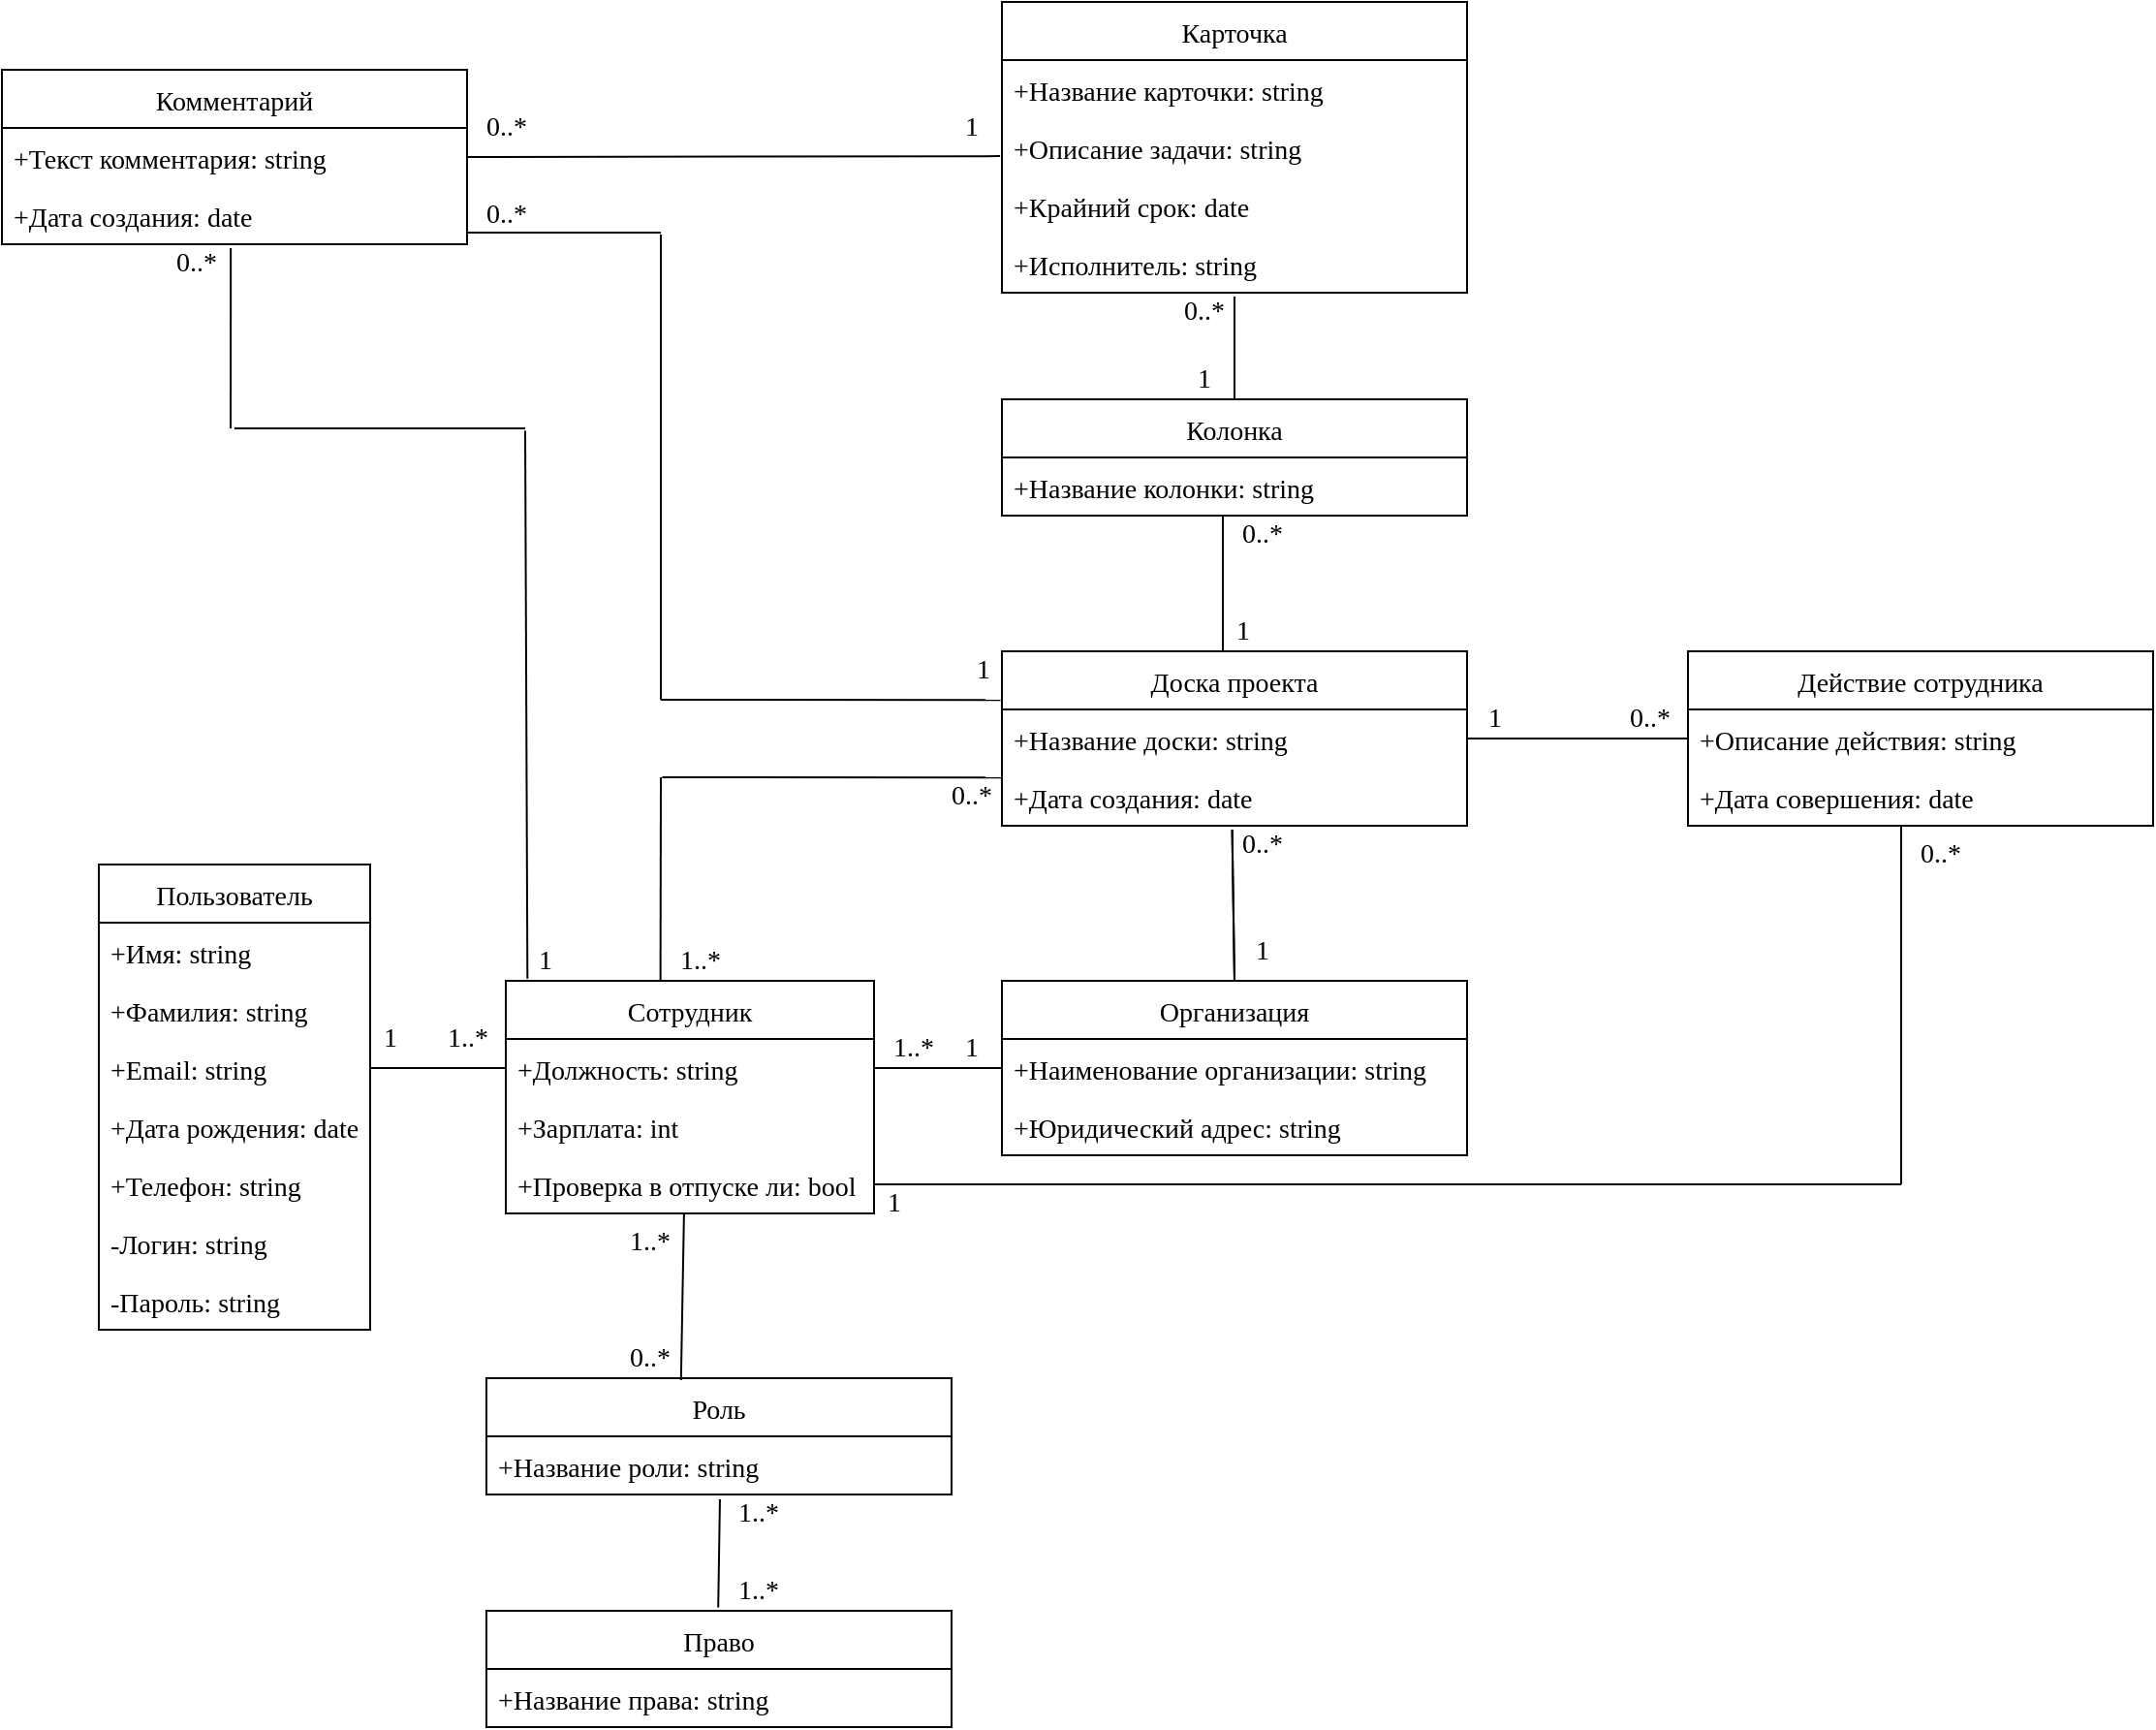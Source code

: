 <mxfile version="15.8.6" type="device"><diagram id="VtMREuUFiQDKUGb5xQRT" name="Page-1"><mxGraphModel dx="1593" dy="935" grid="1" gridSize="10" guides="1" tooltips="1" connect="1" arrows="1" fold="1" page="1" pageScale="1" pageWidth="827" pageHeight="1169" math="0" shadow="0"><root><mxCell id="0"/><mxCell id="1" parent="0"/><mxCell id="AGaOHDuOiCKdeHRz3hao-4" value="Пользователь" style="swimlane;fontStyle=0;childLayout=stackLayout;horizontal=1;startSize=30;horizontalStack=0;resizeParent=1;resizeParentMax=0;resizeLast=0;collapsible=1;marginBottom=0;fontFamily=Times New Roman;fontSize=14;strokeWidth=1;" vertex="1" parent="1"><mxGeometry x="110" y="525" width="140" height="240" as="geometry"/></mxCell><mxCell id="AGaOHDuOiCKdeHRz3hao-5" value="+Имя: string" style="text;strokeColor=none;fillColor=none;align=left;verticalAlign=middle;spacingLeft=4;spacingRight=4;overflow=hidden;points=[[0,0.5],[1,0.5]];portConstraint=eastwest;rotatable=0;fontFamily=Times New Roman;fontSize=14;" vertex="1" parent="AGaOHDuOiCKdeHRz3hao-4"><mxGeometry y="30" width="140" height="30" as="geometry"/></mxCell><mxCell id="AGaOHDuOiCKdeHRz3hao-6" value="+Фамилия: string" style="text;strokeColor=none;fillColor=none;align=left;verticalAlign=middle;spacingLeft=4;spacingRight=4;overflow=hidden;points=[[0,0.5],[1,0.5]];portConstraint=eastwest;rotatable=0;fontFamily=Times New Roman;fontSize=14;" vertex="1" parent="AGaOHDuOiCKdeHRz3hao-4"><mxGeometry y="60" width="140" height="30" as="geometry"/></mxCell><mxCell id="AGaOHDuOiCKdeHRz3hao-18" value="+Email: string" style="text;strokeColor=none;fillColor=none;align=left;verticalAlign=middle;spacingLeft=4;spacingRight=4;overflow=hidden;points=[[0,0.5],[1,0.5]];portConstraint=eastwest;rotatable=0;fontFamily=Times New Roman;fontSize=14;" vertex="1" parent="AGaOHDuOiCKdeHRz3hao-4"><mxGeometry y="90" width="140" height="30" as="geometry"/></mxCell><mxCell id="AGaOHDuOiCKdeHRz3hao-42" value="+Дата рождения: date" style="text;strokeColor=none;fillColor=none;align=left;verticalAlign=middle;spacingLeft=4;spacingRight=4;overflow=hidden;points=[[0,0.5],[1,0.5]];portConstraint=eastwest;rotatable=0;fontFamily=Times New Roman;fontSize=14;" vertex="1" parent="AGaOHDuOiCKdeHRz3hao-4"><mxGeometry y="120" width="140" height="30" as="geometry"/></mxCell><mxCell id="AGaOHDuOiCKdeHRz3hao-19" value="+Телефон: string" style="text;strokeColor=none;fillColor=none;align=left;verticalAlign=middle;spacingLeft=4;spacingRight=4;overflow=hidden;points=[[0,0.5],[1,0.5]];portConstraint=eastwest;rotatable=0;fontFamily=Times New Roman;fontSize=14;" vertex="1" parent="AGaOHDuOiCKdeHRz3hao-4"><mxGeometry y="150" width="140" height="30" as="geometry"/></mxCell><mxCell id="AGaOHDuOiCKdeHRz3hao-17" value="-Логин: string" style="text;strokeColor=none;fillColor=none;align=left;verticalAlign=middle;spacingLeft=4;spacingRight=4;overflow=hidden;points=[[0,0.5],[1,0.5]];portConstraint=eastwest;rotatable=0;fontFamily=Times New Roman;fontSize=14;" vertex="1" parent="AGaOHDuOiCKdeHRz3hao-4"><mxGeometry y="180" width="140" height="30" as="geometry"/></mxCell><mxCell id="AGaOHDuOiCKdeHRz3hao-7" value="-Пароль: string" style="text;strokeColor=none;fillColor=none;align=left;verticalAlign=middle;spacingLeft=4;spacingRight=4;overflow=hidden;points=[[0,0.5],[1,0.5]];portConstraint=eastwest;rotatable=0;fontFamily=Times New Roman;fontSize=14;" vertex="1" parent="AGaOHDuOiCKdeHRz3hao-4"><mxGeometry y="210" width="140" height="30" as="geometry"/></mxCell><mxCell id="AGaOHDuOiCKdeHRz3hao-20" value="Организация" style="swimlane;fontStyle=0;childLayout=stackLayout;horizontal=1;startSize=30;horizontalStack=0;resizeParent=1;resizeParentMax=0;resizeLast=0;collapsible=1;marginBottom=0;fontFamily=Times New Roman;fontSize=14;strokeWidth=1;" vertex="1" parent="1"><mxGeometry x="576" y="585" width="240" height="90" as="geometry"/></mxCell><mxCell id="AGaOHDuOiCKdeHRz3hao-21" value="+Наименование организации: string" style="text;strokeColor=none;fillColor=none;align=left;verticalAlign=middle;spacingLeft=4;spacingRight=4;overflow=hidden;points=[[0,0.5],[1,0.5]];portConstraint=eastwest;rotatable=0;fontFamily=Times New Roman;fontSize=14;" vertex="1" parent="AGaOHDuOiCKdeHRz3hao-20"><mxGeometry y="30" width="240" height="30" as="geometry"/></mxCell><mxCell id="AGaOHDuOiCKdeHRz3hao-22" value="+Юридический адрес: string" style="text;strokeColor=none;fillColor=none;align=left;verticalAlign=middle;spacingLeft=4;spacingRight=4;overflow=hidden;points=[[0,0.5],[1,0.5]];portConstraint=eastwest;rotatable=0;fontFamily=Times New Roman;fontSize=14;" vertex="1" parent="AGaOHDuOiCKdeHRz3hao-20"><mxGeometry y="60" width="240" height="30" as="geometry"/></mxCell><mxCell id="AGaOHDuOiCKdeHRz3hao-28" value="1..*" style="text;html=1;align=center;verticalAlign=middle;resizable=0;points=[];autosize=1;strokeColor=none;fillColor=none;fontSize=14;fontFamily=Times New Roman;" vertex="1" parent="1"><mxGeometry x="280" y="605" width="40" height="20" as="geometry"/></mxCell><mxCell id="AGaOHDuOiCKdeHRz3hao-29" value="1..*" style="text;html=1;align=center;verticalAlign=middle;resizable=0;points=[];autosize=1;strokeColor=none;fillColor=none;fontSize=14;fontFamily=Times New Roman;" vertex="1" parent="1"><mxGeometry x="510" y="610" width="40" height="20" as="geometry"/></mxCell><mxCell id="AGaOHDuOiCKdeHRz3hao-35" value="Доска проекта" style="swimlane;fontStyle=0;childLayout=stackLayout;horizontal=1;startSize=30;horizontalStack=0;resizeParent=1;resizeParentMax=0;resizeLast=0;collapsible=1;marginBottom=0;fontFamily=Times New Roman;fontSize=14;strokeWidth=1;" vertex="1" parent="1"><mxGeometry x="576" y="415" width="240" height="90" as="geometry"/></mxCell><mxCell id="AGaOHDuOiCKdeHRz3hao-36" value="+Название доски: string" style="text;strokeColor=none;fillColor=none;align=left;verticalAlign=middle;spacingLeft=4;spacingRight=4;overflow=hidden;points=[[0,0.5],[1,0.5]];portConstraint=eastwest;rotatable=0;fontFamily=Times New Roman;fontSize=14;" vertex="1" parent="AGaOHDuOiCKdeHRz3hao-35"><mxGeometry y="30" width="240" height="30" as="geometry"/></mxCell><mxCell id="AGaOHDuOiCKdeHRz3hao-37" value="+Дата создания: date" style="text;strokeColor=none;fillColor=none;align=left;verticalAlign=middle;spacingLeft=4;spacingRight=4;overflow=hidden;points=[[0,0.5],[1,0.5]];portConstraint=eastwest;rotatable=0;fontFamily=Times New Roman;fontSize=14;" vertex="1" parent="AGaOHDuOiCKdeHRz3hao-35"><mxGeometry y="60" width="240" height="30" as="geometry"/></mxCell><mxCell id="AGaOHDuOiCKdeHRz3hao-39" value="" style="endArrow=none;html=1;rounded=0;fontFamily=Times New Roman;fontSize=14;entryX=0.495;entryY=1.067;entryDx=0;entryDy=0;entryPerimeter=0;exitX=0.5;exitY=0;exitDx=0;exitDy=0;" edge="1" parent="1" source="AGaOHDuOiCKdeHRz3hao-20" target="AGaOHDuOiCKdeHRz3hao-37"><mxGeometry width="50" height="50" relative="1" as="geometry"><mxPoint x="760" y="580" as="sourcePoint"/><mxPoint x="810" y="530" as="targetPoint"/></mxGeometry></mxCell><mxCell id="AGaOHDuOiCKdeHRz3hao-40" value="1" style="text;html=1;align=center;verticalAlign=middle;resizable=0;points=[];autosize=1;strokeColor=none;fillColor=none;fontSize=14;fontFamily=Times New Roman;" vertex="1" parent="1"><mxGeometry x="700" y="560" width="20" height="20" as="geometry"/></mxCell><mxCell id="AGaOHDuOiCKdeHRz3hao-41" value="0..*" style="text;html=1;align=center;verticalAlign=middle;resizable=0;points=[];autosize=1;strokeColor=none;fillColor=none;fontSize=14;fontFamily=Times New Roman;" vertex="1" parent="1"><mxGeometry x="690" y="505" width="40" height="20" as="geometry"/></mxCell><mxCell id="AGaOHDuOiCKdeHRz3hao-43" value="Карточка" style="swimlane;fontStyle=0;childLayout=stackLayout;horizontal=1;startSize=30;horizontalStack=0;resizeParent=1;resizeParentMax=0;resizeLast=0;collapsible=1;marginBottom=0;fontFamily=Times New Roman;fontSize=14;strokeWidth=1;" vertex="1" parent="1"><mxGeometry x="576" y="80" width="240" height="150" as="geometry"/></mxCell><mxCell id="AGaOHDuOiCKdeHRz3hao-44" value="+Название карточки: string" style="text;strokeColor=none;fillColor=none;align=left;verticalAlign=middle;spacingLeft=4;spacingRight=4;overflow=hidden;points=[[0,0.5],[1,0.5]];portConstraint=eastwest;rotatable=0;fontFamily=Times New Roman;fontSize=14;" vertex="1" parent="AGaOHDuOiCKdeHRz3hao-43"><mxGeometry y="30" width="240" height="30" as="geometry"/></mxCell><mxCell id="AGaOHDuOiCKdeHRz3hao-45" value="+Описание задачи: string" style="text;strokeColor=none;fillColor=none;align=left;verticalAlign=middle;spacingLeft=4;spacingRight=4;overflow=hidden;points=[[0,0.5],[1,0.5]];portConstraint=eastwest;rotatable=0;fontFamily=Times New Roman;fontSize=14;" vertex="1" parent="AGaOHDuOiCKdeHRz3hao-43"><mxGeometry y="60" width="240" height="30" as="geometry"/></mxCell><mxCell id="AGaOHDuOiCKdeHRz3hao-64" value="+Крайний срок: date" style="text;strokeColor=none;fillColor=none;align=left;verticalAlign=middle;spacingLeft=4;spacingRight=4;overflow=hidden;points=[[0,0.5],[1,0.5]];portConstraint=eastwest;rotatable=0;fontFamily=Times New Roman;fontSize=14;" vertex="1" parent="AGaOHDuOiCKdeHRz3hao-43"><mxGeometry y="90" width="240" height="30" as="geometry"/></mxCell><mxCell id="AGaOHDuOiCKdeHRz3hao-47" value="+Исполнитель: string" style="text;strokeColor=none;fillColor=none;align=left;verticalAlign=middle;spacingLeft=4;spacingRight=4;overflow=hidden;points=[[0,0.5],[1,0.5]];portConstraint=eastwest;rotatable=0;fontFamily=Times New Roman;fontSize=14;" vertex="1" parent="AGaOHDuOiCKdeHRz3hao-43"><mxGeometry y="120" width="240" height="30" as="geometry"/></mxCell><mxCell id="AGaOHDuOiCKdeHRz3hao-48" value="" style="endArrow=none;html=1;rounded=0;fontFamily=Times New Roman;fontSize=14;entryX=0.475;entryY=1;entryDx=0;entryDy=0;entryPerimeter=0;" edge="1" parent="1" target="AGaOHDuOiCKdeHRz3hao-82"><mxGeometry width="50" height="50" relative="1" as="geometry"><mxPoint x="690" y="415" as="sourcePoint"/><mxPoint x="690" y="385" as="targetPoint"/></mxGeometry></mxCell><mxCell id="AGaOHDuOiCKdeHRz3hao-49" value="1" style="text;html=1;align=center;verticalAlign=middle;resizable=0;points=[];autosize=1;strokeColor=none;fillColor=none;fontSize=14;fontFamily=Times New Roman;" vertex="1" parent="1"><mxGeometry x="690" y="395" width="20" height="20" as="geometry"/></mxCell><mxCell id="AGaOHDuOiCKdeHRz3hao-50" value="0..*" style="text;html=1;align=center;verticalAlign=middle;resizable=0;points=[];autosize=1;strokeColor=none;fillColor=none;fontSize=14;fontFamily=Times New Roman;" vertex="1" parent="1"><mxGeometry x="660" y="230" width="40" height="20" as="geometry"/></mxCell><mxCell id="AGaOHDuOiCKdeHRz3hao-54" value="0..*" style="text;html=1;align=center;verticalAlign=middle;resizable=0;points=[];autosize=1;strokeColor=none;fillColor=none;fontSize=14;fontFamily=Times New Roman;" vertex="1" parent="1"><mxGeometry x="540" y="480" width="40" height="20" as="geometry"/></mxCell><mxCell id="AGaOHDuOiCKdeHRz3hao-55" value="1..*" style="text;html=1;align=center;verticalAlign=middle;resizable=0;points=[];autosize=1;strokeColor=none;fillColor=none;fontSize=14;fontFamily=Times New Roman;" vertex="1" parent="1"><mxGeometry x="400" y="565" width="40" height="20" as="geometry"/></mxCell><mxCell id="AGaOHDuOiCKdeHRz3hao-62" value="" style="endArrow=none;html=1;rounded=0;fontFamily=Times New Roman;fontSize=14;entryX=-0.003;entryY=0.279;entryDx=0;entryDy=0;entryPerimeter=0;" edge="1" parent="1" target="AGaOHDuOiCKdeHRz3hao-35"><mxGeometry width="50" height="50" relative="1" as="geometry"><mxPoint x="400" y="440" as="sourcePoint"/><mxPoint x="570" y="445" as="targetPoint"/></mxGeometry></mxCell><mxCell id="AGaOHDuOiCKdeHRz3hao-65" value="Комментарий" style="swimlane;fontStyle=0;childLayout=stackLayout;horizontal=1;startSize=30;horizontalStack=0;resizeParent=1;resizeParentMax=0;resizeLast=0;collapsible=1;marginBottom=0;fontFamily=Times New Roman;fontSize=14;strokeWidth=1;" vertex="1" parent="1"><mxGeometry x="60" y="115" width="240" height="90" as="geometry"/></mxCell><mxCell id="AGaOHDuOiCKdeHRz3hao-66" value="+Текст комментария: string" style="text;strokeColor=none;fillColor=none;align=left;verticalAlign=middle;spacingLeft=4;spacingRight=4;overflow=hidden;points=[[0,0.5],[1,0.5]];portConstraint=eastwest;rotatable=0;fontFamily=Times New Roman;fontSize=14;" vertex="1" parent="AGaOHDuOiCKdeHRz3hao-65"><mxGeometry y="30" width="240" height="30" as="geometry"/></mxCell><mxCell id="AGaOHDuOiCKdeHRz3hao-67" value="+Дата создания: date" style="text;strokeColor=none;fillColor=none;align=left;verticalAlign=middle;spacingLeft=4;spacingRight=4;overflow=hidden;points=[[0,0.5],[1,0.5]];portConstraint=eastwest;rotatable=0;fontFamily=Times New Roman;fontSize=14;" vertex="1" parent="AGaOHDuOiCKdeHRz3hao-65"><mxGeometry y="60" width="240" height="30" as="geometry"/></mxCell><mxCell id="AGaOHDuOiCKdeHRz3hao-71" value="" style="endArrow=none;html=1;rounded=0;fontFamily=Times New Roman;fontSize=14;exitX=1;exitY=0.5;exitDx=0;exitDy=0;entryX=-0.004;entryY=0.652;entryDx=0;entryDy=0;entryPerimeter=0;" edge="1" parent="1" source="AGaOHDuOiCKdeHRz3hao-66" target="AGaOHDuOiCKdeHRz3hao-45"><mxGeometry width="50" height="50" relative="1" as="geometry"><mxPoint x="430" y="265" as="sourcePoint"/><mxPoint x="480" y="215" as="targetPoint"/></mxGeometry></mxCell><mxCell id="AGaOHDuOiCKdeHRz3hao-72" value="0..*" style="text;html=1;align=center;verticalAlign=middle;resizable=0;points=[];autosize=1;strokeColor=none;fillColor=none;fontSize=14;fontFamily=Times New Roman;" vertex="1" parent="1"><mxGeometry x="300" y="135" width="40" height="20" as="geometry"/></mxCell><mxCell id="AGaOHDuOiCKdeHRz3hao-73" value="1" style="text;html=1;align=center;verticalAlign=middle;resizable=0;points=[];autosize=1;strokeColor=none;fillColor=none;fontSize=14;fontFamily=Times New Roman;" vertex="1" parent="1"><mxGeometry x="550" y="135" width="20" height="20" as="geometry"/></mxCell><mxCell id="AGaOHDuOiCKdeHRz3hao-74" value="Роль" style="swimlane;fontStyle=0;childLayout=stackLayout;horizontal=1;startSize=30;horizontalStack=0;resizeParent=1;resizeParentMax=0;resizeLast=0;collapsible=1;marginBottom=0;fontFamily=Times New Roman;fontSize=14;strokeWidth=1;" vertex="1" parent="1"><mxGeometry x="310" y="790" width="240" height="60" as="geometry"/></mxCell><mxCell id="AGaOHDuOiCKdeHRz3hao-75" value="+Название роли: string" style="text;strokeColor=none;fillColor=none;align=left;verticalAlign=middle;spacingLeft=4;spacingRight=4;overflow=hidden;points=[[0,0.5],[1,0.5]];portConstraint=eastwest;rotatable=0;fontFamily=Times New Roman;fontSize=14;" vertex="1" parent="AGaOHDuOiCKdeHRz3hao-74"><mxGeometry y="30" width="240" height="30" as="geometry"/></mxCell><mxCell id="AGaOHDuOiCKdeHRz3hao-78" value="" style="endArrow=none;html=1;rounded=0;fontFamily=Times New Roman;fontSize=14;entryX=0.91;entryY=1.05;entryDx=0;entryDy=0;exitX=0.484;exitY=0.987;exitDx=0;exitDy=0;exitPerimeter=0;entryPerimeter=0;" edge="1" parent="1" source="AGaOHDuOiCKdeHRz3hao-111" target="AGaOHDuOiCKdeHRz3hao-79"><mxGeometry width="50" height="50" relative="1" as="geometry"><mxPoint x="180" y="780" as="sourcePoint"/><mxPoint x="480" y="670" as="targetPoint"/></mxGeometry></mxCell><mxCell id="AGaOHDuOiCKdeHRz3hao-79" value="0..*" style="text;html=1;align=center;verticalAlign=middle;resizable=0;points=[];autosize=1;strokeColor=none;fillColor=none;fontSize=14;fontFamily=Times New Roman;" vertex="1" parent="1"><mxGeometry x="374" y="770" width="40" height="20" as="geometry"/></mxCell><mxCell id="AGaOHDuOiCKdeHRz3hao-80" value="1..*" style="text;html=1;align=center;verticalAlign=middle;resizable=0;points=[];autosize=1;strokeColor=none;fillColor=none;fontSize=14;fontFamily=Times New Roman;" vertex="1" parent="1"><mxGeometry x="374" y="710" width="40" height="20" as="geometry"/></mxCell><mxCell id="AGaOHDuOiCKdeHRz3hao-81" value="Колонка" style="swimlane;fontStyle=0;childLayout=stackLayout;horizontal=1;startSize=30;horizontalStack=0;resizeParent=1;resizeParentMax=0;resizeLast=0;collapsible=1;marginBottom=0;fontFamily=Times New Roman;fontSize=14;strokeWidth=1;" vertex="1" parent="1"><mxGeometry x="576" y="285" width="240" height="60" as="geometry"/></mxCell><mxCell id="AGaOHDuOiCKdeHRz3hao-82" value="+Название колонки: string" style="text;strokeColor=none;fillColor=none;align=left;verticalAlign=middle;spacingLeft=4;spacingRight=4;overflow=hidden;points=[[0,0.5],[1,0.5]];portConstraint=eastwest;rotatable=0;fontFamily=Times New Roman;fontSize=14;" vertex="1" parent="AGaOHDuOiCKdeHRz3hao-81"><mxGeometry y="30" width="240" height="30" as="geometry"/></mxCell><mxCell id="AGaOHDuOiCKdeHRz3hao-85" value="0..*" style="text;html=1;align=center;verticalAlign=middle;resizable=0;points=[];autosize=1;strokeColor=none;fillColor=none;fontSize=14;fontFamily=Times New Roman;" vertex="1" parent="1"><mxGeometry x="690" y="345" width="40" height="20" as="geometry"/></mxCell><mxCell id="AGaOHDuOiCKdeHRz3hao-86" value="" style="endArrow=none;html=1;rounded=0;fontFamily=Times New Roman;fontSize=14;entryX=0.5;entryY=1.067;entryDx=0;entryDy=0;entryPerimeter=0;exitX=0.5;exitY=0;exitDx=0;exitDy=0;" edge="1" parent="1" source="AGaOHDuOiCKdeHRz3hao-81" target="AGaOHDuOiCKdeHRz3hao-47"><mxGeometry width="50" height="50" relative="1" as="geometry"><mxPoint x="700" y="425" as="sourcePoint"/><mxPoint x="700" y="355" as="targetPoint"/></mxGeometry></mxCell><mxCell id="AGaOHDuOiCKdeHRz3hao-87" value="1" style="text;html=1;align=center;verticalAlign=middle;resizable=0;points=[];autosize=1;strokeColor=none;fillColor=none;fontSize=14;fontFamily=Times New Roman;" vertex="1" parent="1"><mxGeometry x="670" y="265" width="20" height="20" as="geometry"/></mxCell><mxCell id="AGaOHDuOiCKdeHRz3hao-88" value="" style="endArrow=none;html=1;rounded=0;fontFamily=Times New Roman;fontSize=14;entryX=0.492;entryY=1.067;entryDx=0;entryDy=0;entryPerimeter=0;" edge="1" parent="1" target="AGaOHDuOiCKdeHRz3hao-67"><mxGeometry width="50" height="50" relative="1" as="geometry"><mxPoint x="178" y="300" as="sourcePoint"/><mxPoint x="179.4" y="362" as="targetPoint"/></mxGeometry></mxCell><mxCell id="AGaOHDuOiCKdeHRz3hao-89" value="1" style="text;html=1;align=center;verticalAlign=middle;resizable=0;points=[];autosize=1;strokeColor=none;fillColor=none;fontSize=14;fontFamily=Times New Roman;" vertex="1" parent="1"><mxGeometry x="330" y="565" width="20" height="20" as="geometry"/></mxCell><mxCell id="AGaOHDuOiCKdeHRz3hao-90" value="0..*" style="text;html=1;align=center;verticalAlign=middle;resizable=0;points=[];autosize=1;strokeColor=none;fillColor=none;fontSize=14;fontFamily=Times New Roman;" vertex="1" parent="1"><mxGeometry x="140" y="205" width="40" height="20" as="geometry"/></mxCell><mxCell id="AGaOHDuOiCKdeHRz3hao-91" value="Право" style="swimlane;fontStyle=0;childLayout=stackLayout;horizontal=1;startSize=30;horizontalStack=0;resizeParent=1;resizeParentMax=0;resizeLast=0;collapsible=1;marginBottom=0;fontFamily=Times New Roman;fontSize=14;strokeWidth=1;" vertex="1" parent="1"><mxGeometry x="310" y="910" width="240" height="60" as="geometry"/></mxCell><mxCell id="AGaOHDuOiCKdeHRz3hao-92" value="+Название права: string" style="text;strokeColor=none;fillColor=none;align=left;verticalAlign=middle;spacingLeft=4;spacingRight=4;overflow=hidden;points=[[0,0.5],[1,0.5]];portConstraint=eastwest;rotatable=0;fontFamily=Times New Roman;fontSize=14;" vertex="1" parent="AGaOHDuOiCKdeHRz3hao-91"><mxGeometry y="30" width="240" height="30" as="geometry"/></mxCell><mxCell id="AGaOHDuOiCKdeHRz3hao-93" value="" style="endArrow=none;html=1;rounded=0;fontFamily=Times New Roman;fontSize=14;exitX=0.502;exitY=1.082;exitDx=0;exitDy=0;exitPerimeter=0;entryX=-0.01;entryY=0.91;entryDx=0;entryDy=0;entryPerimeter=0;" edge="1" parent="1" source="AGaOHDuOiCKdeHRz3hao-75" target="AGaOHDuOiCKdeHRz3hao-94"><mxGeometry width="50" height="50" relative="1" as="geometry"><mxPoint x="661" y="870" as="sourcePoint"/><mxPoint x="430" y="990" as="targetPoint"/></mxGeometry></mxCell><mxCell id="AGaOHDuOiCKdeHRz3hao-94" value="1..*" style="text;html=1;align=center;verticalAlign=middle;resizable=0;points=[];autosize=1;strokeColor=none;fillColor=none;fontSize=14;fontFamily=Times New Roman;" vertex="1" parent="1"><mxGeometry x="430" y="890" width="40" height="20" as="geometry"/></mxCell><mxCell id="AGaOHDuOiCKdeHRz3hao-95" value="1..*" style="text;html=1;align=center;verticalAlign=middle;resizable=0;points=[];autosize=1;strokeColor=none;fillColor=none;fontSize=14;fontFamily=Times New Roman;" vertex="1" parent="1"><mxGeometry x="430" y="850" width="40" height="20" as="geometry"/></mxCell><mxCell id="AGaOHDuOiCKdeHRz3hao-96" value="Сотрудник" style="swimlane;fontStyle=0;childLayout=stackLayout;horizontal=1;startSize=30;horizontalStack=0;resizeParent=1;resizeParentMax=0;resizeLast=0;collapsible=1;marginBottom=0;fontFamily=Times New Roman;fontSize=14;strokeWidth=1;" vertex="1" parent="1"><mxGeometry x="320" y="585" width="190" height="120" as="geometry"/></mxCell><mxCell id="AGaOHDuOiCKdeHRz3hao-97" value="+Должность: string" style="text;strokeColor=none;fillColor=none;align=left;verticalAlign=middle;spacingLeft=4;spacingRight=4;overflow=hidden;points=[[0,0.5],[1,0.5]];portConstraint=eastwest;rotatable=0;fontFamily=Times New Roman;fontSize=14;" vertex="1" parent="AGaOHDuOiCKdeHRz3hao-96"><mxGeometry y="30" width="190" height="30" as="geometry"/></mxCell><mxCell id="AGaOHDuOiCKdeHRz3hao-112" value="+Зарплата: int" style="text;strokeColor=none;fillColor=none;align=left;verticalAlign=middle;spacingLeft=4;spacingRight=4;overflow=hidden;points=[[0,0.5],[1,0.5]];portConstraint=eastwest;rotatable=0;fontFamily=Times New Roman;fontSize=14;" vertex="1" parent="AGaOHDuOiCKdeHRz3hao-96"><mxGeometry y="60" width="190" height="30" as="geometry"/></mxCell><mxCell id="AGaOHDuOiCKdeHRz3hao-111" value="+Проверка в отпуске ли: bool" style="text;strokeColor=none;fillColor=none;align=left;verticalAlign=middle;spacingLeft=4;spacingRight=4;overflow=hidden;points=[[0,0.5],[1,0.5]];portConstraint=eastwest;rotatable=0;fontFamily=Times New Roman;fontSize=14;" vertex="1" parent="AGaOHDuOiCKdeHRz3hao-96"><mxGeometry y="90" width="190" height="30" as="geometry"/></mxCell><mxCell id="AGaOHDuOiCKdeHRz3hao-103" value="1" style="text;html=1;align=center;verticalAlign=middle;resizable=0;points=[];autosize=1;strokeColor=none;fillColor=none;fontSize=14;fontFamily=Times New Roman;" vertex="1" parent="1"><mxGeometry x="250" y="605" width="20" height="20" as="geometry"/></mxCell><mxCell id="AGaOHDuOiCKdeHRz3hao-104" value="" style="endArrow=none;html=1;rounded=0;fontFamily=Times New Roman;fontSize=14;entryX=0;entryY=0.5;entryDx=0;entryDy=0;exitX=1;exitY=0.5;exitDx=0;exitDy=0;" edge="1" parent="1" source="AGaOHDuOiCKdeHRz3hao-18" target="AGaOHDuOiCKdeHRz3hao-97"><mxGeometry width="50" height="50" relative="1" as="geometry"><mxPoint x="120" y="655.78" as="sourcePoint"/><mxPoint x="20" y="655" as="targetPoint"/></mxGeometry></mxCell><mxCell id="AGaOHDuOiCKdeHRz3hao-106" value="" style="endArrow=none;html=1;rounded=0;fontFamily=Times New Roman;fontSize=14;entryX=1;entryY=0.5;entryDx=0;entryDy=0;exitX=0;exitY=0.5;exitDx=0;exitDy=0;" edge="1" parent="1" source="AGaOHDuOiCKdeHRz3hao-21" target="AGaOHDuOiCKdeHRz3hao-97"><mxGeometry width="50" height="50" relative="1" as="geometry"><mxPoint x="260" y="640" as="sourcePoint"/><mxPoint x="370" y="640" as="targetPoint"/></mxGeometry></mxCell><mxCell id="AGaOHDuOiCKdeHRz3hao-107" value="1" style="text;html=1;align=center;verticalAlign=middle;resizable=0;points=[];autosize=1;strokeColor=none;fillColor=none;fontSize=14;fontFamily=Times New Roman;" vertex="1" parent="1"><mxGeometry x="550" y="610" width="20" height="20" as="geometry"/></mxCell><mxCell id="AGaOHDuOiCKdeHRz3hao-109" value="" style="endArrow=none;html=1;rounded=0;fontFamily=Times New Roman;fontSize=14;" edge="1" parent="1"><mxGeometry width="50" height="50" relative="1" as="geometry"><mxPoint x="180" y="300" as="sourcePoint"/><mxPoint x="330" y="300" as="targetPoint"/></mxGeometry></mxCell><mxCell id="AGaOHDuOiCKdeHRz3hao-114" value="" style="endArrow=none;html=1;rounded=0;fontFamily=Times New Roman;fontSize=14;exitX=0.058;exitY=0.942;exitDx=0;exitDy=0;exitPerimeter=0;" edge="1" parent="1" source="AGaOHDuOiCKdeHRz3hao-89"><mxGeometry width="50" height="50" relative="1" as="geometry"><mxPoint x="332.07" y="525.0" as="sourcePoint"/><mxPoint x="330" y="301.2" as="targetPoint"/></mxGeometry></mxCell><mxCell id="AGaOHDuOiCKdeHRz3hao-115" value="" style="endArrow=none;html=1;rounded=0;fontFamily=Times New Roman;fontSize=14;" edge="1" parent="1"><mxGeometry width="50" height="50" relative="1" as="geometry"><mxPoint x="180" y="300" as="sourcePoint"/><mxPoint x="330" y="300" as="targetPoint"/></mxGeometry></mxCell><mxCell id="AGaOHDuOiCKdeHRz3hao-117" value="" style="endArrow=none;html=1;rounded=0;fontFamily=Times New Roman;fontSize=14;" edge="1" parent="1"><mxGeometry width="50" height="50" relative="1" as="geometry"><mxPoint x="400" y="440" as="sourcePoint"/><mxPoint x="400" y="200" as="targetPoint"/></mxGeometry></mxCell><mxCell id="AGaOHDuOiCKdeHRz3hao-118" value="" style="endArrow=none;html=1;rounded=0;fontFamily=Times New Roman;fontSize=14;exitX=1;exitY=0.8;exitDx=0;exitDy=0;exitPerimeter=0;" edge="1" parent="1" source="AGaOHDuOiCKdeHRz3hao-67"><mxGeometry width="50" height="50" relative="1" as="geometry"><mxPoint x="310" y="80.0" as="sourcePoint"/><mxPoint x="400" y="199" as="targetPoint"/></mxGeometry></mxCell><mxCell id="AGaOHDuOiCKdeHRz3hao-120" value="0..*" style="text;html=1;align=center;verticalAlign=middle;resizable=0;points=[];autosize=1;strokeColor=none;fillColor=none;fontSize=14;fontFamily=Times New Roman;" vertex="1" parent="1"><mxGeometry x="300" y="180" width="40" height="20" as="geometry"/></mxCell><mxCell id="AGaOHDuOiCKdeHRz3hao-121" value="1" style="text;html=1;align=center;verticalAlign=middle;resizable=0;points=[];autosize=1;strokeColor=none;fillColor=none;fontSize=14;fontFamily=Times New Roman;" vertex="1" parent="1"><mxGeometry x="556" y="415" width="20" height="20" as="geometry"/></mxCell><mxCell id="AGaOHDuOiCKdeHRz3hao-127" value="" style="endArrow=none;html=1;rounded=0;fontFamily=Times New Roman;fontSize=14;entryX=-0.003;entryY=0.279;entryDx=0;entryDy=0;entryPerimeter=0;" edge="1" parent="1"><mxGeometry width="50" height="50" relative="1" as="geometry"><mxPoint x="400.72" y="480" as="sourcePoint"/><mxPoint x="576" y="480.11" as="targetPoint"/></mxGeometry></mxCell><mxCell id="AGaOHDuOiCKdeHRz3hao-128" value="" style="endArrow=none;html=1;rounded=0;fontFamily=Times New Roman;fontSize=14;entryX=0.495;entryY=1.067;entryDx=0;entryDy=0;entryPerimeter=0;exitX=0.5;exitY=0;exitDx=0;exitDy=0;" edge="1" parent="1"><mxGeometry width="50" height="50" relative="1" as="geometry"><mxPoint x="696" y="585" as="sourcePoint"/><mxPoint x="694.8" y="507.01" as="targetPoint"/></mxGeometry></mxCell><mxCell id="AGaOHDuOiCKdeHRz3hao-129" value="" style="endArrow=none;html=1;rounded=0;fontFamily=Times New Roman;fontSize=14;entryX=0.495;entryY=1.067;entryDx=0;entryDy=0;entryPerimeter=0;exitX=0.42;exitY=0.003;exitDx=0;exitDy=0;exitPerimeter=0;" edge="1" parent="1" source="AGaOHDuOiCKdeHRz3hao-96"><mxGeometry width="50" height="50" relative="1" as="geometry"><mxPoint x="401.2" y="557.99" as="sourcePoint"/><mxPoint x="400.0" y="480" as="targetPoint"/></mxGeometry></mxCell><mxCell id="AGaOHDuOiCKdeHRz3hao-130" value="Действие сотрудника" style="swimlane;fontStyle=0;childLayout=stackLayout;horizontal=1;startSize=30;horizontalStack=0;resizeParent=1;resizeParentMax=0;resizeLast=0;collapsible=1;marginBottom=0;fontFamily=Times New Roman;fontSize=14;strokeWidth=1;" vertex="1" parent="1"><mxGeometry x="930" y="415" width="240" height="90" as="geometry"/></mxCell><mxCell id="AGaOHDuOiCKdeHRz3hao-131" value="+Описание действия: string" style="text;strokeColor=none;fillColor=none;align=left;verticalAlign=middle;spacingLeft=4;spacingRight=4;overflow=hidden;points=[[0,0.5],[1,0.5]];portConstraint=eastwest;rotatable=0;fontFamily=Times New Roman;fontSize=14;" vertex="1" parent="AGaOHDuOiCKdeHRz3hao-130"><mxGeometry y="30" width="240" height="30" as="geometry"/></mxCell><mxCell id="AGaOHDuOiCKdeHRz3hao-132" value="+Дата совершения: date" style="text;strokeColor=none;fillColor=none;align=left;verticalAlign=middle;spacingLeft=4;spacingRight=4;overflow=hidden;points=[[0,0.5],[1,0.5]];portConstraint=eastwest;rotatable=0;fontFamily=Times New Roman;fontSize=14;" vertex="1" parent="AGaOHDuOiCKdeHRz3hao-130"><mxGeometry y="60" width="240" height="30" as="geometry"/></mxCell><mxCell id="AGaOHDuOiCKdeHRz3hao-133" value="" style="endArrow=none;html=1;rounded=0;fontFamily=Times New Roman;fontSize=14;entryX=1;entryY=0.5;entryDx=0;entryDy=0;exitX=0;exitY=0.5;exitDx=0;exitDy=0;" edge="1" parent="1" source="AGaOHDuOiCKdeHRz3hao-131" target="AGaOHDuOiCKdeHRz3hao-36"><mxGeometry width="50" height="50" relative="1" as="geometry"><mxPoint x="871.2" y="537.99" as="sourcePoint"/><mxPoint x="870.0" y="460" as="targetPoint"/></mxGeometry></mxCell><mxCell id="AGaOHDuOiCKdeHRz3hao-134" value="1" style="text;html=1;align=center;verticalAlign=middle;resizable=0;points=[];autosize=1;strokeColor=none;fillColor=none;fontSize=14;fontFamily=Times New Roman;" vertex="1" parent="1"><mxGeometry x="820" y="440" width="20" height="20" as="geometry"/></mxCell><mxCell id="AGaOHDuOiCKdeHRz3hao-135" value="0..*" style="text;html=1;align=center;verticalAlign=middle;resizable=0;points=[];autosize=1;strokeColor=none;fillColor=none;fontSize=14;fontFamily=Times New Roman;" vertex="1" parent="1"><mxGeometry x="890" y="440" width="40" height="20" as="geometry"/></mxCell><mxCell id="AGaOHDuOiCKdeHRz3hao-136" value="" style="endArrow=none;html=1;rounded=0;fontFamily=Times New Roman;fontSize=14;" edge="1" parent="1"><mxGeometry width="50" height="50" relative="1" as="geometry"><mxPoint x="1040" y="690" as="sourcePoint"/><mxPoint x="1040" y="505" as="targetPoint"/></mxGeometry></mxCell><mxCell id="AGaOHDuOiCKdeHRz3hao-137" value="" style="endArrow=none;html=1;rounded=0;fontFamily=Times New Roman;fontSize=14;exitX=1;exitY=0.5;exitDx=0;exitDy=0;" edge="1" parent="1" source="AGaOHDuOiCKdeHRz3hao-111"><mxGeometry width="50" height="50" relative="1" as="geometry"><mxPoint x="860" y="700" as="sourcePoint"/><mxPoint x="1040" y="690" as="targetPoint"/></mxGeometry></mxCell><mxCell id="AGaOHDuOiCKdeHRz3hao-138" value="0..*" style="text;html=1;align=center;verticalAlign=middle;resizable=0;points=[];autosize=1;strokeColor=none;fillColor=none;fontSize=14;fontFamily=Times New Roman;" vertex="1" parent="1"><mxGeometry x="1040" y="510" width="40" height="20" as="geometry"/></mxCell><mxCell id="AGaOHDuOiCKdeHRz3hao-139" value="1" style="text;html=1;align=center;verticalAlign=middle;resizable=0;points=[];autosize=1;strokeColor=none;fillColor=none;fontSize=14;fontFamily=Times New Roman;" vertex="1" parent="1"><mxGeometry x="510" y="690" width="20" height="20" as="geometry"/></mxCell></root></mxGraphModel></diagram></mxfile>